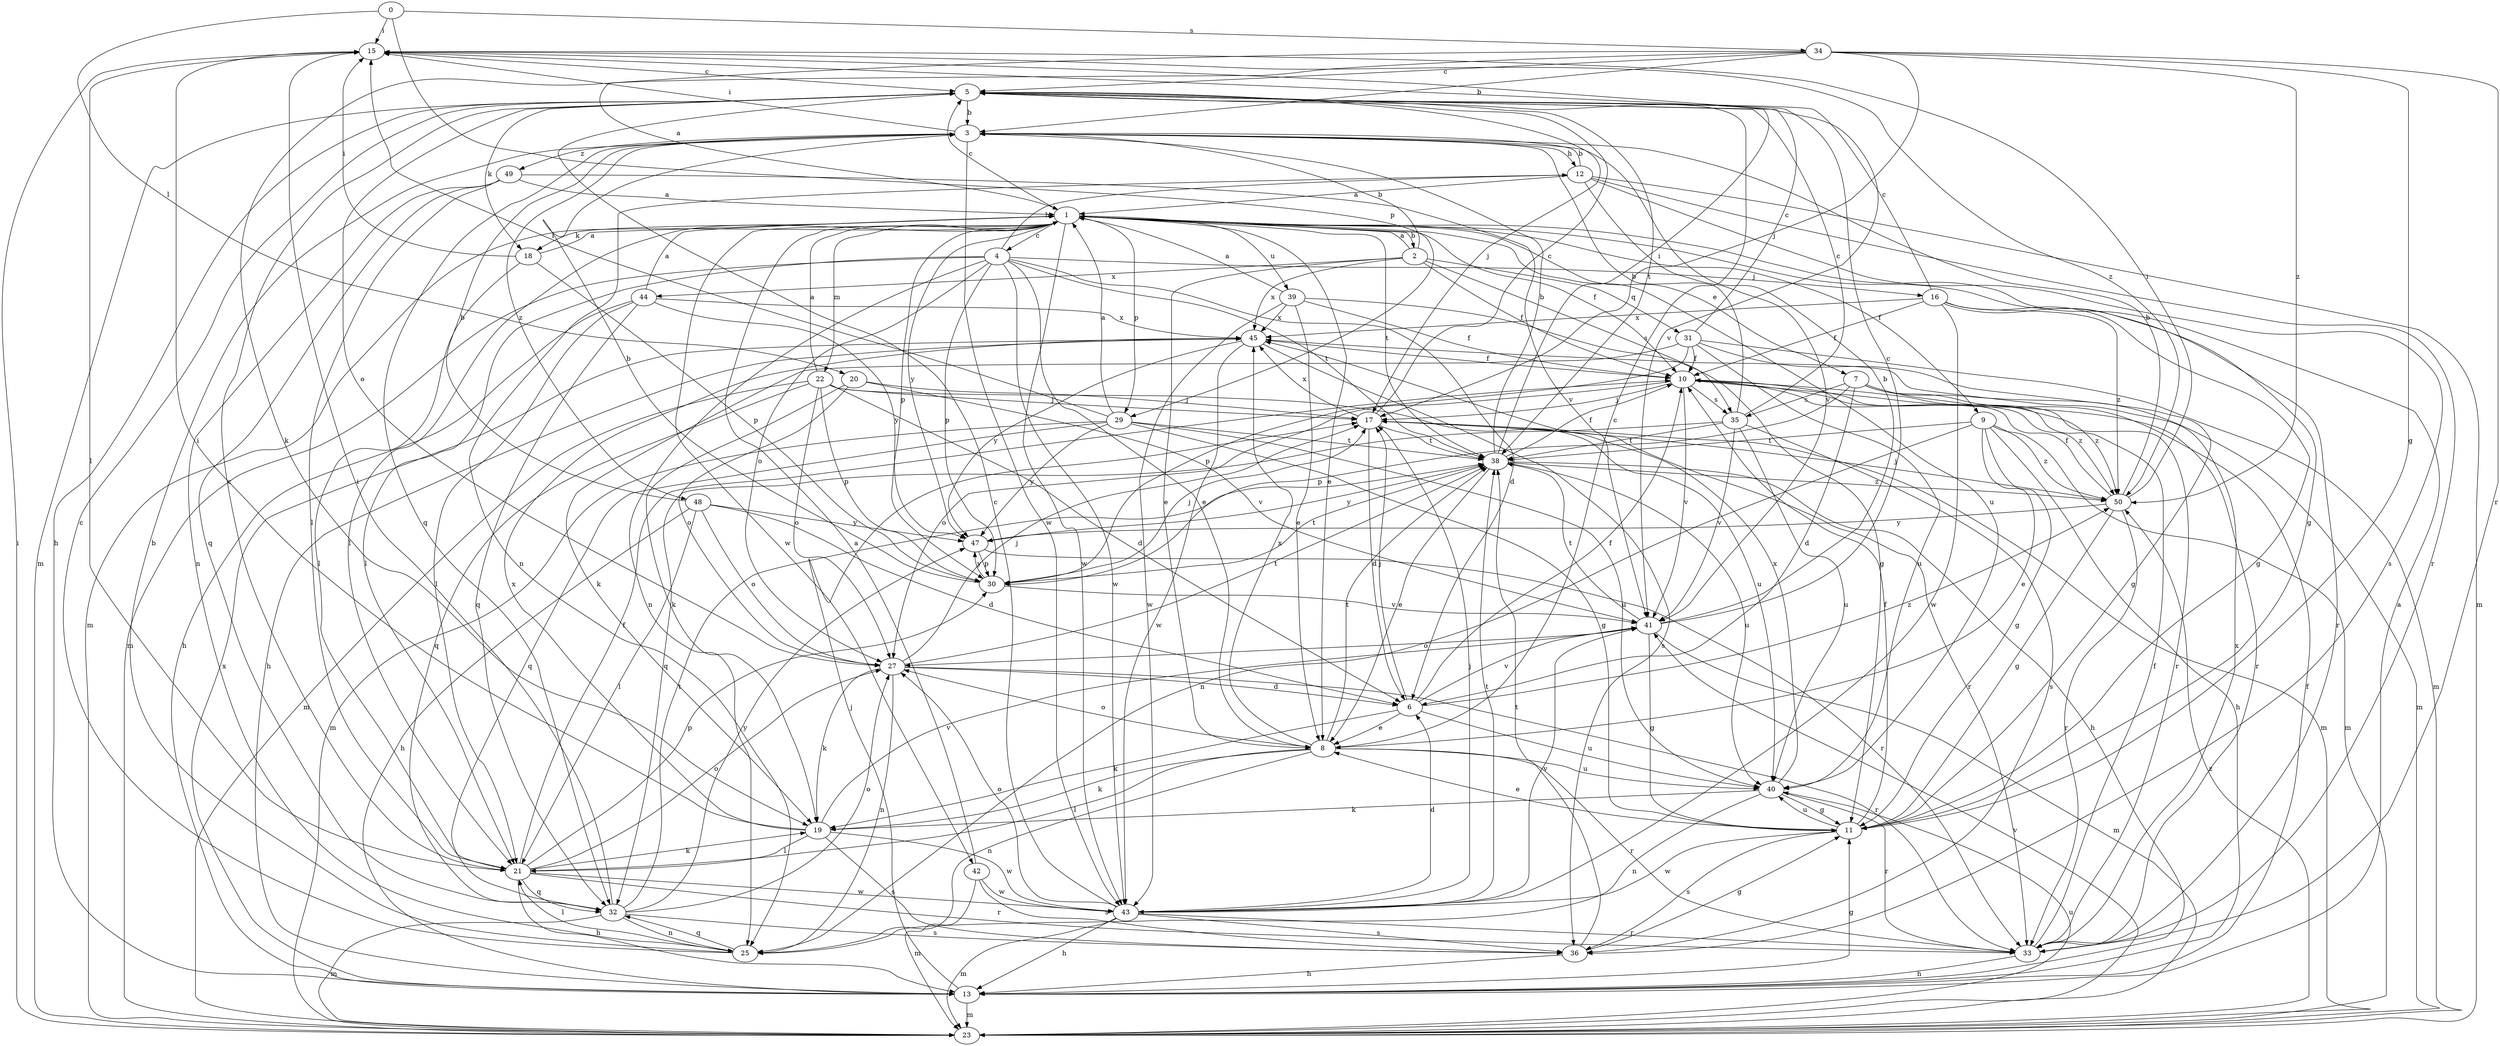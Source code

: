 strict digraph  {
0;
1;
2;
3;
4;
5;
6;
7;
8;
9;
10;
11;
12;
13;
15;
16;
17;
18;
19;
20;
21;
22;
23;
25;
27;
29;
30;
31;
32;
33;
34;
35;
36;
38;
39;
40;
41;
42;
43;
44;
45;
47;
48;
49;
50;
0 -> 15  [label=i];
0 -> 20  [label=l];
0 -> 29  [label=p];
0 -> 34  [label=s];
1 -> 2  [label=b];
1 -> 4  [label=c];
1 -> 5  [label=c];
1 -> 7  [label=e];
1 -> 8  [label=e];
1 -> 9  [label=f];
1 -> 10  [label=f];
1 -> 11  [label=g];
1 -> 18  [label=k];
1 -> 21  [label=l];
1 -> 22  [label=m];
1 -> 23  [label=m];
1 -> 29  [label=p];
1 -> 30  [label=p];
1 -> 38  [label=t];
1 -> 39  [label=u];
1 -> 40  [label=u];
1 -> 42  [label=w];
1 -> 43  [label=w];
1 -> 47  [label=y];
2 -> 1  [label=a];
2 -> 3  [label=b];
2 -> 8  [label=e];
2 -> 10  [label=f];
2 -> 31  [label=q];
2 -> 35  [label=s];
2 -> 44  [label=x];
2 -> 45  [label=x];
3 -> 12  [label=h];
3 -> 15  [label=i];
3 -> 32  [label=q];
3 -> 43  [label=w];
3 -> 48  [label=z];
3 -> 49  [label=z];
4 -> 6  [label=d];
4 -> 8  [label=e];
4 -> 12  [label=h];
4 -> 16  [label=j];
4 -> 21  [label=l];
4 -> 23  [label=m];
4 -> 25  [label=n];
4 -> 27  [label=o];
4 -> 30  [label=p];
4 -> 38  [label=t];
4 -> 43  [label=w];
5 -> 3  [label=b];
5 -> 13  [label=h];
5 -> 17  [label=j];
5 -> 18  [label=k];
5 -> 23  [label=m];
5 -> 27  [label=o];
5 -> 38  [label=t];
6 -> 8  [label=e];
6 -> 10  [label=f];
6 -> 17  [label=j];
6 -> 19  [label=k];
6 -> 40  [label=u];
6 -> 41  [label=v];
6 -> 50  [label=z];
7 -> 6  [label=d];
7 -> 23  [label=m];
7 -> 30  [label=p];
7 -> 33  [label=r];
7 -> 35  [label=s];
7 -> 50  [label=z];
8 -> 5  [label=c];
8 -> 19  [label=k];
8 -> 21  [label=l];
8 -> 25  [label=n];
8 -> 27  [label=o];
8 -> 33  [label=r];
8 -> 38  [label=t];
8 -> 40  [label=u];
8 -> 45  [label=x];
9 -> 8  [label=e];
9 -> 11  [label=g];
9 -> 13  [label=h];
9 -> 23  [label=m];
9 -> 25  [label=n];
9 -> 38  [label=t];
9 -> 50  [label=z];
10 -> 17  [label=j];
10 -> 27  [label=o];
10 -> 33  [label=r];
10 -> 35  [label=s];
10 -> 41  [label=v];
10 -> 50  [label=z];
11 -> 8  [label=e];
11 -> 10  [label=f];
11 -> 36  [label=s];
11 -> 40  [label=u];
11 -> 43  [label=w];
12 -> 1  [label=a];
12 -> 3  [label=b];
12 -> 23  [label=m];
12 -> 25  [label=n];
12 -> 33  [label=r];
12 -> 36  [label=s];
12 -> 41  [label=v];
13 -> 1  [label=a];
13 -> 10  [label=f];
13 -> 11  [label=g];
13 -> 17  [label=j];
13 -> 23  [label=m];
13 -> 45  [label=x];
15 -> 5  [label=c];
15 -> 21  [label=l];
15 -> 41  [label=v];
15 -> 50  [label=z];
16 -> 5  [label=c];
16 -> 10  [label=f];
16 -> 11  [label=g];
16 -> 33  [label=r];
16 -> 43  [label=w];
16 -> 45  [label=x];
16 -> 50  [label=z];
17 -> 5  [label=c];
17 -> 6  [label=d];
17 -> 23  [label=m];
17 -> 33  [label=r];
17 -> 38  [label=t];
17 -> 45  [label=x];
18 -> 1  [label=a];
18 -> 15  [label=i];
18 -> 21  [label=l];
18 -> 30  [label=p];
19 -> 15  [label=i];
19 -> 21  [label=l];
19 -> 36  [label=s];
19 -> 41  [label=v];
19 -> 43  [label=w];
19 -> 45  [label=x];
20 -> 17  [label=j];
20 -> 19  [label=k];
20 -> 27  [label=o];
20 -> 41  [label=v];
21 -> 5  [label=c];
21 -> 10  [label=f];
21 -> 13  [label=h];
21 -> 19  [label=k];
21 -> 27  [label=o];
21 -> 30  [label=p];
21 -> 32  [label=q];
21 -> 33  [label=r];
21 -> 43  [label=w];
22 -> 1  [label=a];
22 -> 6  [label=d];
22 -> 17  [label=j];
22 -> 23  [label=m];
22 -> 27  [label=o];
22 -> 30  [label=p];
22 -> 32  [label=q];
22 -> 40  [label=u];
23 -> 15  [label=i];
23 -> 40  [label=u];
23 -> 41  [label=v];
23 -> 50  [label=z];
25 -> 3  [label=b];
25 -> 5  [label=c];
25 -> 21  [label=l];
25 -> 32  [label=q];
27 -> 6  [label=d];
27 -> 17  [label=j];
27 -> 19  [label=k];
27 -> 25  [label=n];
27 -> 33  [label=r];
27 -> 38  [label=t];
29 -> 1  [label=a];
29 -> 11  [label=g];
29 -> 15  [label=i];
29 -> 23  [label=m];
29 -> 32  [label=q];
29 -> 38  [label=t];
29 -> 40  [label=u];
29 -> 47  [label=y];
30 -> 3  [label=b];
30 -> 17  [label=j];
30 -> 38  [label=t];
30 -> 41  [label=v];
30 -> 47  [label=y];
31 -> 5  [label=c];
31 -> 10  [label=f];
31 -> 11  [label=g];
31 -> 19  [label=k];
31 -> 23  [label=m];
31 -> 30  [label=p];
31 -> 40  [label=u];
32 -> 15  [label=i];
32 -> 23  [label=m];
32 -> 25  [label=n];
32 -> 27  [label=o];
32 -> 36  [label=s];
32 -> 38  [label=t];
32 -> 47  [label=y];
33 -> 10  [label=f];
33 -> 13  [label=h];
33 -> 45  [label=x];
34 -> 1  [label=a];
34 -> 3  [label=b];
34 -> 5  [label=c];
34 -> 11  [label=g];
34 -> 17  [label=j];
34 -> 19  [label=k];
34 -> 33  [label=r];
34 -> 50  [label=z];
35 -> 3  [label=b];
35 -> 5  [label=c];
35 -> 32  [label=q];
35 -> 36  [label=s];
35 -> 38  [label=t];
35 -> 40  [label=u];
35 -> 41  [label=v];
36 -> 11  [label=g];
36 -> 13  [label=h];
36 -> 38  [label=t];
38 -> 3  [label=b];
38 -> 8  [label=e];
38 -> 10  [label=f];
38 -> 13  [label=h];
38 -> 15  [label=i];
38 -> 40  [label=u];
38 -> 47  [label=y];
38 -> 50  [label=z];
39 -> 1  [label=a];
39 -> 8  [label=e];
39 -> 10  [label=f];
39 -> 11  [label=g];
39 -> 43  [label=w];
39 -> 45  [label=x];
40 -> 11  [label=g];
40 -> 19  [label=k];
40 -> 25  [label=n];
40 -> 33  [label=r];
40 -> 45  [label=x];
41 -> 3  [label=b];
41 -> 5  [label=c];
41 -> 11  [label=g];
41 -> 23  [label=m];
41 -> 27  [label=o];
41 -> 38  [label=t];
42 -> 1  [label=a];
42 -> 23  [label=m];
42 -> 36  [label=s];
42 -> 43  [label=w];
43 -> 5  [label=c];
43 -> 6  [label=d];
43 -> 13  [label=h];
43 -> 17  [label=j];
43 -> 23  [label=m];
43 -> 27  [label=o];
43 -> 33  [label=r];
43 -> 36  [label=s];
43 -> 38  [label=t];
43 -> 41  [label=v];
44 -> 1  [label=a];
44 -> 13  [label=h];
44 -> 21  [label=l];
44 -> 32  [label=q];
44 -> 45  [label=x];
44 -> 47  [label=y];
45 -> 10  [label=f];
45 -> 13  [label=h];
45 -> 36  [label=s];
45 -> 43  [label=w];
45 -> 47  [label=y];
47 -> 30  [label=p];
47 -> 33  [label=r];
48 -> 3  [label=b];
48 -> 6  [label=d];
48 -> 13  [label=h];
48 -> 21  [label=l];
48 -> 27  [label=o];
48 -> 47  [label=y];
49 -> 1  [label=a];
49 -> 21  [label=l];
49 -> 25  [label=n];
49 -> 32  [label=q];
49 -> 41  [label=v];
50 -> 3  [label=b];
50 -> 10  [label=f];
50 -> 11  [label=g];
50 -> 15  [label=i];
50 -> 17  [label=j];
50 -> 33  [label=r];
50 -> 47  [label=y];
}
